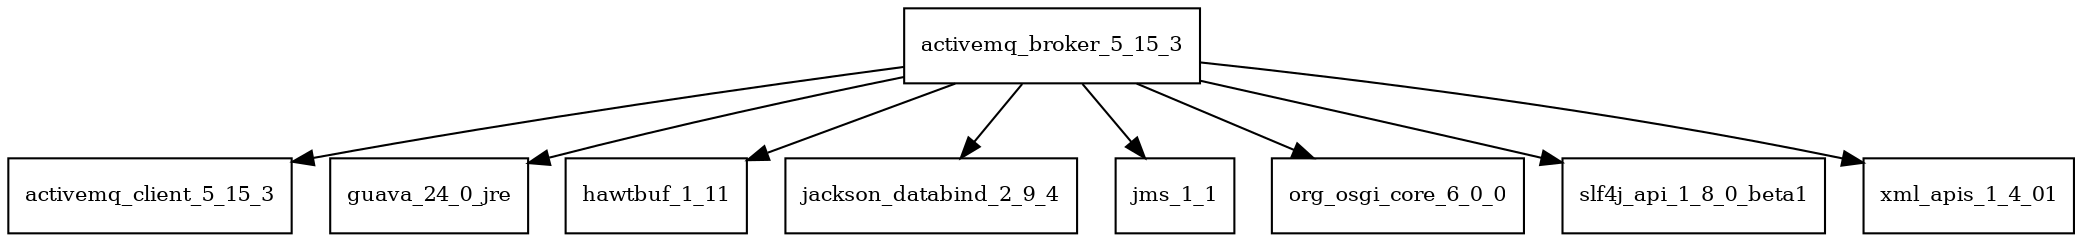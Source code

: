 digraph activemq_broker_5_15_3_dependencies {
  node [shape = box, fontsize=10.0];
  activemq_broker_5_15_3 -> activemq_client_5_15_3;
  activemq_broker_5_15_3 -> guava_24_0_jre;
  activemq_broker_5_15_3 -> hawtbuf_1_11;
  activemq_broker_5_15_3 -> jackson_databind_2_9_4;
  activemq_broker_5_15_3 -> jms_1_1;
  activemq_broker_5_15_3 -> org_osgi_core_6_0_0;
  activemq_broker_5_15_3 -> slf4j_api_1_8_0_beta1;
  activemq_broker_5_15_3 -> xml_apis_1_4_01;
}
